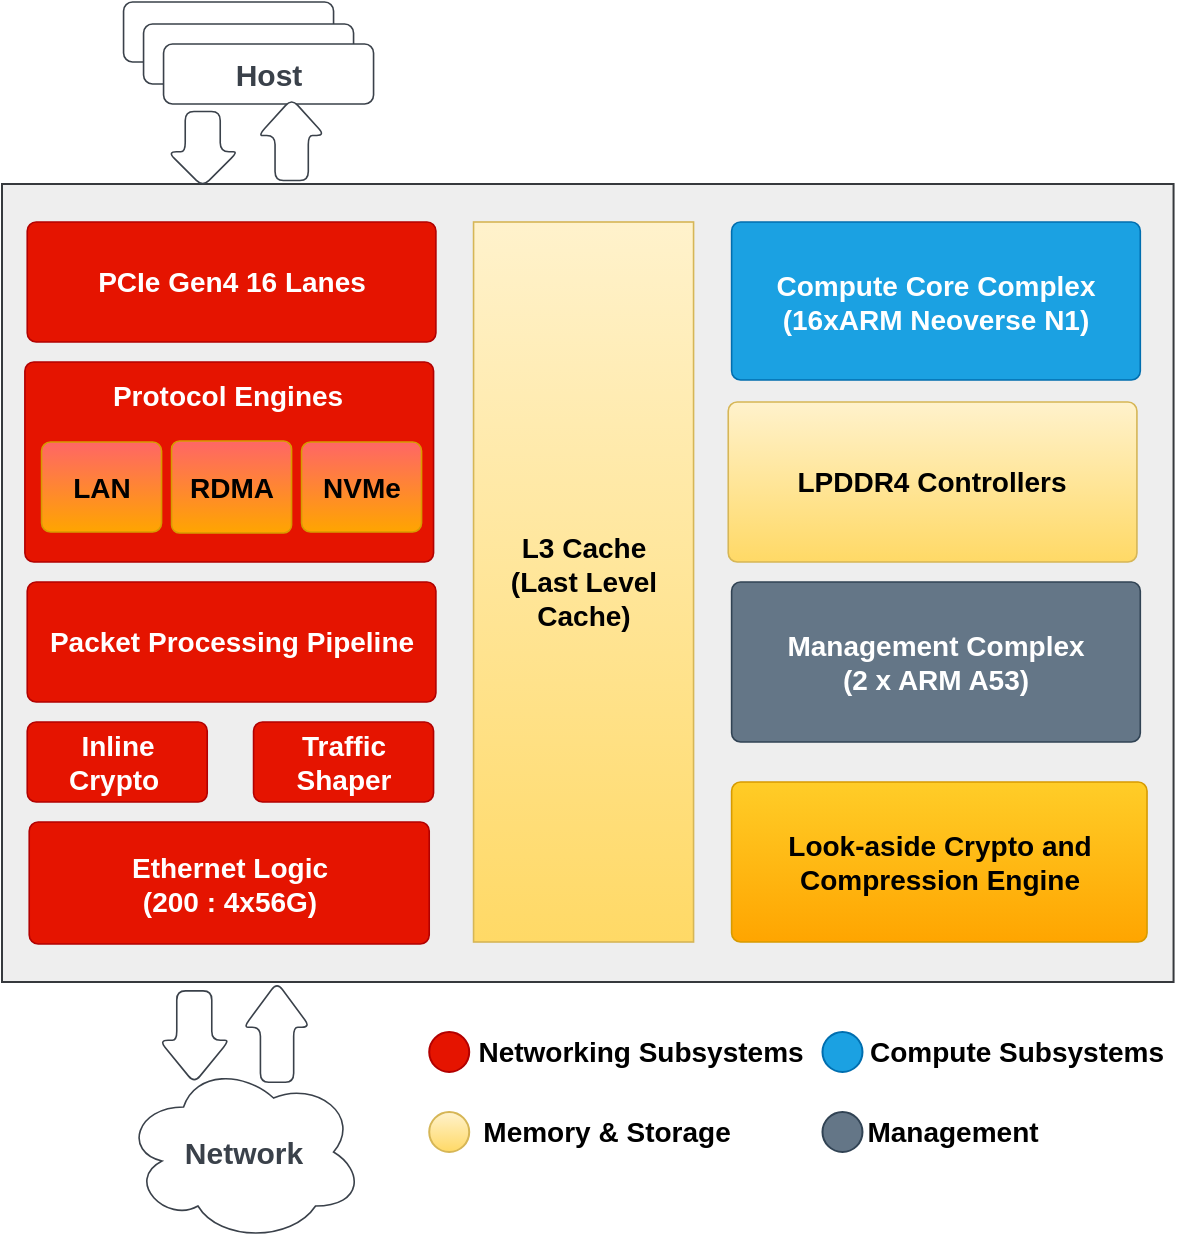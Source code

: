 <mxfile version="22.1.3" type="github">
  <diagram name="Page-1" id="yFYBs1WWLit-WnD-t77l">
    <mxGraphModel dx="1406" dy="1686" grid="1" gridSize="10" guides="1" tooltips="1" connect="1" arrows="1" fold="1" page="1" pageScale="1" pageWidth="850" pageHeight="1100" math="0" shadow="0">
      <root>
        <mxCell id="0" />
        <mxCell id="1" parent="0" />
        <mxCell id="Jerio86iOOcfgZc3W3Gd-1" value="" style="group" vertex="1" connectable="0" parent="1">
          <mxGeometry x="60" y="-1060" width="592.24" height="620" as="geometry" />
        </mxCell>
        <mxCell id="Jerio86iOOcfgZc3W3Gd-2" value="" style="html=1;overflow=block;blockSpacing=1;whiteSpace=wrap;fontSize=15;fontColor=#3a414a;spacing=3.8;strokeColor=#3a414a;strokeOpacity=100;rounded=1;absoluteArcSize=1;arcSize=9;strokeWidth=0.8;lucidId=P-_KfFqmB5sf;fontStyle=1" vertex="1" parent="Jerio86iOOcfgZc3W3Gd-1">
          <mxGeometry x="60.78" width="105" height="30" as="geometry" />
        </mxCell>
        <mxCell id="Jerio86iOOcfgZc3W3Gd-3" value="Network" style="html=1;overflow=block;blockSpacing=1;whiteSpace=wrap;ellipse;shape=cloud;fontSize=15;fontColor=#3a414a;spacing=3.8;strokeColor=#3a414a;strokeOpacity=100;rounded=1;absoluteArcSize=1;arcSize=9;strokeWidth=0.8;lucidId=P-_KW_uM1pLi;fontStyle=1" vertex="1" parent="Jerio86iOOcfgZc3W3Gd-1">
          <mxGeometry x="60.78" y="530" width="120" height="90" as="geometry" />
        </mxCell>
        <mxCell id="Jerio86iOOcfgZc3W3Gd-4" value="&lt;b&gt;&lt;font style=&quot;font-size: 14px;&quot;&gt;Networking Subsystems&lt;br&gt;&lt;/font&gt;&lt;/b&gt;" style="text;html=1;align=center;verticalAlign=middle;resizable=0;points=[];autosize=1;strokeColor=none;fillColor=none;" vertex="1" parent="Jerio86iOOcfgZc3W3Gd-1">
          <mxGeometry x="224.24" y="510" width="190" height="30" as="geometry" />
        </mxCell>
        <mxCell id="Jerio86iOOcfgZc3W3Gd-5" value="" style="ellipse;whiteSpace=wrap;html=1;aspect=fixed;fillColor=#e51400;fontColor=#ffffff;strokeColor=#B20000;" vertex="1" parent="Jerio86iOOcfgZc3W3Gd-1">
          <mxGeometry x="213.61" y="515" width="20" height="20" as="geometry" />
        </mxCell>
        <mxCell id="Jerio86iOOcfgZc3W3Gd-6" value="&lt;b style=&quot;font-size: 14px;&quot;&gt;Compute Subsystems&lt;br&gt;&lt;/b&gt;" style="text;html=1;align=center;verticalAlign=middle;resizable=0;points=[];autosize=1;strokeColor=none;fillColor=none;" vertex="1" parent="Jerio86iOOcfgZc3W3Gd-1">
          <mxGeometry x="422.24" y="510" width="170" height="30" as="geometry" />
        </mxCell>
        <mxCell id="Jerio86iOOcfgZc3W3Gd-7" value="" style="ellipse;whiteSpace=wrap;html=1;aspect=fixed;fillColor=#1ba1e2;fontColor=#ffffff;strokeColor=#006EAF;" vertex="1" parent="Jerio86iOOcfgZc3W3Gd-1">
          <mxGeometry x="410.24" y="515" width="20" height="20" as="geometry" />
        </mxCell>
        <mxCell id="Jerio86iOOcfgZc3W3Gd-8" value="&lt;b style=&quot;font-size: 14px;&quot;&gt;Memory &amp;amp; Storage&lt;br&gt;&lt;/b&gt;" style="text;html=1;align=center;verticalAlign=middle;resizable=0;points=[];autosize=1;strokeColor=none;fillColor=none;" vertex="1" parent="Jerio86iOOcfgZc3W3Gd-1">
          <mxGeometry x="227.1" y="550" width="150" height="30" as="geometry" />
        </mxCell>
        <mxCell id="Jerio86iOOcfgZc3W3Gd-9" value="" style="ellipse;whiteSpace=wrap;html=1;aspect=fixed;fillColor=#fff2cc;gradientColor=#ffd966;strokeColor=#d6b656;" vertex="1" parent="Jerio86iOOcfgZc3W3Gd-1">
          <mxGeometry x="213.61" y="555" width="20" height="20" as="geometry" />
        </mxCell>
        <mxCell id="Jerio86iOOcfgZc3W3Gd-10" value="&lt;b&gt;&lt;font style=&quot;font-size: 14px;&quot;&gt;Management&lt;/font&gt;&lt;/b&gt;" style="text;html=1;align=center;verticalAlign=middle;resizable=0;points=[];autosize=1;strokeColor=none;fillColor=none;" vertex="1" parent="Jerio86iOOcfgZc3W3Gd-1">
          <mxGeometry x="420.24" y="550" width="110" height="30" as="geometry" />
        </mxCell>
        <mxCell id="Jerio86iOOcfgZc3W3Gd-11" value="" style="ellipse;whiteSpace=wrap;html=1;aspect=fixed;fillColor=#647687;strokeColor=#314354;fontColor=#ffffff;" vertex="1" parent="Jerio86iOOcfgZc3W3Gd-1">
          <mxGeometry x="410.24" y="555" width="20" height="20" as="geometry" />
        </mxCell>
        <mxCell id="Jerio86iOOcfgZc3W3Gd-12" value="" style="html=1;overflow=block;blockSpacing=1;whiteSpace=wrap;fontSize=15;fontColor=#3a414a;spacing=3.8;strokeColor=#3a414a;strokeOpacity=100;rounded=1;absoluteArcSize=1;arcSize=9;strokeWidth=0.8;lucidId=P-_KfFqmB5sf;fontStyle=1" vertex="1" parent="Jerio86iOOcfgZc3W3Gd-1">
          <mxGeometry x="70.78" y="11" width="105" height="30" as="geometry" />
        </mxCell>
        <mxCell id="Jerio86iOOcfgZc3W3Gd-13" value="Host" style="html=1;overflow=block;blockSpacing=1;whiteSpace=wrap;fontSize=15;fontColor=#3a414a;spacing=3.8;strokeColor=#3a414a;strokeOpacity=100;rounded=1;absoluteArcSize=1;arcSize=9;strokeWidth=0.8;lucidId=P-_KfFqmB5sf;fontStyle=1" vertex="1" parent="Jerio86iOOcfgZc3W3Gd-1">
          <mxGeometry x="80.78" y="21" width="105" height="30" as="geometry" />
        </mxCell>
        <mxCell id="Jerio86iOOcfgZc3W3Gd-14" value="" style="rounded=0;whiteSpace=wrap;html=1;fillColor=#eeeeee;strokeColor=#36393d;" vertex="1" parent="Jerio86iOOcfgZc3W3Gd-1">
          <mxGeometry y="91" width="585.78" height="399" as="geometry" />
        </mxCell>
        <mxCell id="Jerio86iOOcfgZc3W3Gd-15" value="L3 Cache &lt;br&gt;(Last Level&lt;br&gt;Cache)" style="html=1;overflow=block;blockSpacing=1;whiteSpace=wrap;fontSize=14;spacing=3.8;strokeColor=#d6b656;strokeOpacity=100;fillOpacity=100;rounded=1;absoluteArcSize=1;arcSize=0;fillColor=#fff2cc;strokeWidth=0.8;lucidId=ra7KsMhs7qSS;fontStyle=1;gradientColor=#ffd966;" vertex="1" parent="Jerio86iOOcfgZc3W3Gd-1">
          <mxGeometry x="235.78" y="110" width="110" height="360" as="geometry" />
        </mxCell>
        <mxCell id="Jerio86iOOcfgZc3W3Gd-16" value="Compute Core Complex (16xARM Neoverse N1)" style="html=1;overflow=block;blockSpacing=1;whiteSpace=wrap;fontSize=14;fontColor=#ffffff;spacing=3.8;strokeColor=#006EAF;strokeOpacity=100;fillOpacity=100;rounded=1;absoluteArcSize=1;arcSize=9;fillColor=#1ba1e2;strokeWidth=0.8;lucidId=Ca7KuzQSQbgJ;fontStyle=1" vertex="1" parent="Jerio86iOOcfgZc3W3Gd-1">
          <mxGeometry x="364.81" y="110" width="204.34" height="79" as="geometry" />
        </mxCell>
        <mxCell id="Jerio86iOOcfgZc3W3Gd-17" value="Look-aside Crypto and Compression Engine" style="html=1;overflow=block;blockSpacing=1;whiteSpace=wrap;fontSize=14;spacing=3.8;strokeColor=#d79b00;strokeOpacity=100;fillOpacity=100;rounded=1;absoluteArcSize=1;arcSize=9;fillColor=#ffcd28;strokeWidth=0.8;lucidId=pb7KfrjJ54s0;fontStyle=1;gradientColor=#ffa500;" vertex="1" parent="Jerio86iOOcfgZc3W3Gd-1">
          <mxGeometry x="364.807" y="390" width="207.71" height="80" as="geometry" />
        </mxCell>
        <mxCell id="Jerio86iOOcfgZc3W3Gd-18" value="LPDDR4 Controllers" style="html=1;overflow=block;blockSpacing=1;whiteSpace=wrap;fontSize=14;spacing=3.8;strokeColor=#d6b656;strokeOpacity=100;fillOpacity=100;rounded=1;absoluteArcSize=1;arcSize=9;fillColor=#fff2cc;strokeWidth=0.8;lucidId=ub7KovHv9te5;fontStyle=1;gradientColor=#ffd966;" vertex="1" parent="Jerio86iOOcfgZc3W3Gd-1">
          <mxGeometry x="363.12" y="200" width="204.34" height="80" as="geometry" />
        </mxCell>
        <mxCell id="Jerio86iOOcfgZc3W3Gd-19" value="Management Complex&lt;br&gt;(2 x ARM A53)" style="html=1;overflow=block;blockSpacing=1;whiteSpace=wrap;fontSize=14;fontColor=#ffffff;spacing=3.8;strokeColor=#314354;strokeOpacity=100;fillOpacity=100;rounded=1;absoluteArcSize=1;arcSize=9;fillColor=#647687;strokeWidth=0.8;lucidId=Fb7Kvabg3F.T;fontStyle=1" vertex="1" parent="Jerio86iOOcfgZc3W3Gd-1">
          <mxGeometry x="364.81" y="290" width="204.34" height="80" as="geometry" />
        </mxCell>
        <mxCell id="Jerio86iOOcfgZc3W3Gd-20" value="PCIe Gen4 16 Lanes" style="html=1;overflow=block;blockSpacing=1;whiteSpace=wrap;fontSize=14;fontColor=#ffffff;spacing=3.8;strokeColor=#B20000;strokeOpacity=100;fillOpacity=100;rounded=1;absoluteArcSize=1;arcSize=9;fillColor=#e51400;strokeWidth=0.8;lucidId=1~6K_v-VPYom;fontStyle=1" vertex="1" parent="Jerio86iOOcfgZc3W3Gd-1">
          <mxGeometry x="12.613" y="110" width="204.337" height="60" as="geometry" />
        </mxCell>
        <mxCell id="Jerio86iOOcfgZc3W3Gd-21" value="Inline Crypto&amp;nbsp;" style="html=1;overflow=block;blockSpacing=1;whiteSpace=wrap;fontSize=14;fontColor=#ffffff;spacing=3.8;strokeColor=#B20000;strokeOpacity=100;fillOpacity=100;rounded=1;absoluteArcSize=1;arcSize=9;fillColor=#e51400;strokeWidth=0.8;lucidId=fa7K2U30uZY5;fontStyle=1" vertex="1" parent="Jerio86iOOcfgZc3W3Gd-1">
          <mxGeometry x="12.617" y="360" width="90" height="40" as="geometry" />
        </mxCell>
        <mxCell id="Jerio86iOOcfgZc3W3Gd-22" value="" style="shape=singleArrow;arrowWidth=0.5;arrowSize=0.45;whiteSpace=wrap;fontSize=13;spacing=3.8;strokeColor=#3a414a;strokeOpacity=100;rounded=1;absoluteArcSize=1;arcSize=9;rotation=270;strokeWidth=0.8;html=1;" vertex="1" parent="Jerio86iOOcfgZc3W3Gd-1">
          <mxGeometry x="124.37" y="52.18" width="40.94" height="33.25" as="geometry" />
        </mxCell>
        <mxCell id="Jerio86iOOcfgZc3W3Gd-23" value="" style="shape=singleArrow;arrowWidth=0.5;arrowSize=0.465;whiteSpace=wrap;fontSize=13;spacing=3.8;strokeColor=#3a414a;strokeOpacity=100;rounded=1;absoluteArcSize=1;arcSize=9;rotation=90;strokeWidth=0.8;html=1;" vertex="1" parent="Jerio86iOOcfgZc3W3Gd-1">
          <mxGeometry x="81.55" y="56.07" width="37.63" height="35" as="geometry" />
        </mxCell>
        <mxCell id="Jerio86iOOcfgZc3W3Gd-24" value="" style="shape=singleArrow;arrowWidth=0.5;arrowSize=0.45;whiteSpace=wrap;fontSize=13;spacing=3.8;strokeColor=#3a414a;strokeOpacity=100;rounded=1;absoluteArcSize=1;arcSize=9;rotation=270;strokeWidth=0.8;html=1;" vertex="1" parent="Jerio86iOOcfgZc3W3Gd-1">
          <mxGeometry x="112.52" y="498.49" width="50" height="33.25" as="geometry" />
        </mxCell>
        <mxCell id="Jerio86iOOcfgZc3W3Gd-25" value="" style="shape=singleArrow;arrowWidth=0.5;arrowSize=0.465;whiteSpace=wrap;fontSize=13;spacing=3.8;strokeColor=#3a414a;strokeOpacity=100;rounded=1;absoluteArcSize=1;arcSize=9;rotation=90;strokeWidth=0.8;html=1;" vertex="1" parent="Jerio86iOOcfgZc3W3Gd-1">
          <mxGeometry x="73.09" y="500" width="46.09" height="35" as="geometry" />
        </mxCell>
        <mxCell id="Jerio86iOOcfgZc3W3Gd-26" value="Protocol Engines&lt;br&gt;&lt;br&gt;&lt;br&gt;&lt;br&gt;&lt;br&gt;" style="html=1;overflow=block;blockSpacing=1;whiteSpace=wrap;fontSize=14;fontColor=#ffffff;spacing=3.8;strokeColor=#B20000;strokeOpacity=100;fillOpacity=100;rounded=1;absoluteArcSize=1;arcSize=9;fillColor=#e51400;strokeWidth=0.8;lucidId=~~6K7ca9YZYn;fontStyle=1" vertex="1" parent="Jerio86iOOcfgZc3W3Gd-1">
          <mxGeometry x="11.44" y="180" width="204.34" height="100" as="geometry" />
        </mxCell>
        <mxCell id="Jerio86iOOcfgZc3W3Gd-27" value="Packet Processing Pipeline" style="html=1;overflow=block;blockSpacing=1;whiteSpace=wrap;fontSize=14;fontColor=#ffffff;spacing=3.8;strokeColor=#B20000;strokeOpacity=100;fillOpacity=100;rounded=1;absoluteArcSize=1;arcSize=9;fillColor=#e51400;strokeWidth=0.8;lucidId=ca7KPe8sUfcH;fontStyle=1" vertex="1" parent="Jerio86iOOcfgZc3W3Gd-1">
          <mxGeometry x="12.613" y="290" width="204.337" height="60" as="geometry" />
        </mxCell>
        <mxCell id="Jerio86iOOcfgZc3W3Gd-28" value="NVMe" style="html=1;overflow=block;blockSpacing=1;whiteSpace=wrap;fontSize=14;spacing=3.8;strokeColor=#d79b00;strokeOpacity=100;fillOpacity=100;rounded=1;absoluteArcSize=1;arcSize=9;fillColor=#FF6666;strokeWidth=0.8;lucidId=Ua7KMCPptFoE;fontStyle=1;gradientColor=#ffa500;" vertex="1" parent="Jerio86iOOcfgZc3W3Gd-1">
          <mxGeometry x="149.78" y="220" width="60" height="45" as="geometry" />
        </mxCell>
        <mxCell id="Jerio86iOOcfgZc3W3Gd-29" value="LAN" style="html=1;overflow=block;blockSpacing=1;whiteSpace=wrap;fontSize=14;spacing=3.8;strokeColor=#d79b00;strokeOpacity=100;fillOpacity=100;rounded=1;absoluteArcSize=1;arcSize=9;fillColor=#FF6666;strokeWidth=0.8;lucidId=Ua7KMCPptFoE;fontStyle=1;gradientColor=#ffa500;" vertex="1" parent="Jerio86iOOcfgZc3W3Gd-1">
          <mxGeometry x="19.78" y="220" width="60" height="45" as="geometry" />
        </mxCell>
        <mxCell id="Jerio86iOOcfgZc3W3Gd-30" value="RDMA" style="html=1;overflow=block;blockSpacing=1;whiteSpace=wrap;fontSize=14;spacing=3.8;strokeColor=#d79b00;strokeOpacity=100;fillOpacity=100;rounded=1;absoluteArcSize=1;arcSize=8;fillColor=#FF6666;strokeWidth=0.8;lucidId=Ua7KMCPptFoE;fontStyle=1;gradientColor=#ffa500;" vertex="1" parent="Jerio86iOOcfgZc3W3Gd-1">
          <mxGeometry x="84.78" y="219.5" width="60" height="46" as="geometry" />
        </mxCell>
        <mxCell id="Jerio86iOOcfgZc3W3Gd-31" value="Traffic Shaper" style="html=1;overflow=block;blockSpacing=1;whiteSpace=wrap;fontSize=14;fontColor=#ffffff;spacing=3.8;strokeColor=#B20000;strokeOpacity=100;fillOpacity=100;rounded=1;absoluteArcSize=1;arcSize=9;fillColor=#e51400;strokeWidth=0.8;lucidId=fa7K2U30uZY5;fontStyle=1" vertex="1" parent="Jerio86iOOcfgZc3W3Gd-1">
          <mxGeometry x="125.777" y="360" width="90" height="40" as="geometry" />
        </mxCell>
        <mxCell id="Jerio86iOOcfgZc3W3Gd-32" value="&lt;div style=&quot;font-size: 14px;&quot;&gt;Ethernet Logic&lt;/div&gt;&lt;div style=&quot;font-size: 14px;&quot;&gt;(200 : 4x56G)&lt;/div&gt;" style="html=1;overflow=block;blockSpacing=1;whiteSpace=wrap;fontSize=14;fontColor=#ffffff;spacing=3.8;strokeColor=#B20000;strokeOpacity=100;fillOpacity=100;rounded=1;absoluteArcSize=1;arcSize=9;fillColor=#e51400;strokeWidth=0.8;lucidId=ja7KJcIPla4~;fontStyle=1" vertex="1" parent="Jerio86iOOcfgZc3W3Gd-1">
          <mxGeometry x="13.61" y="410" width="200" height="61" as="geometry" />
        </mxCell>
      </root>
    </mxGraphModel>
  </diagram>
</mxfile>
